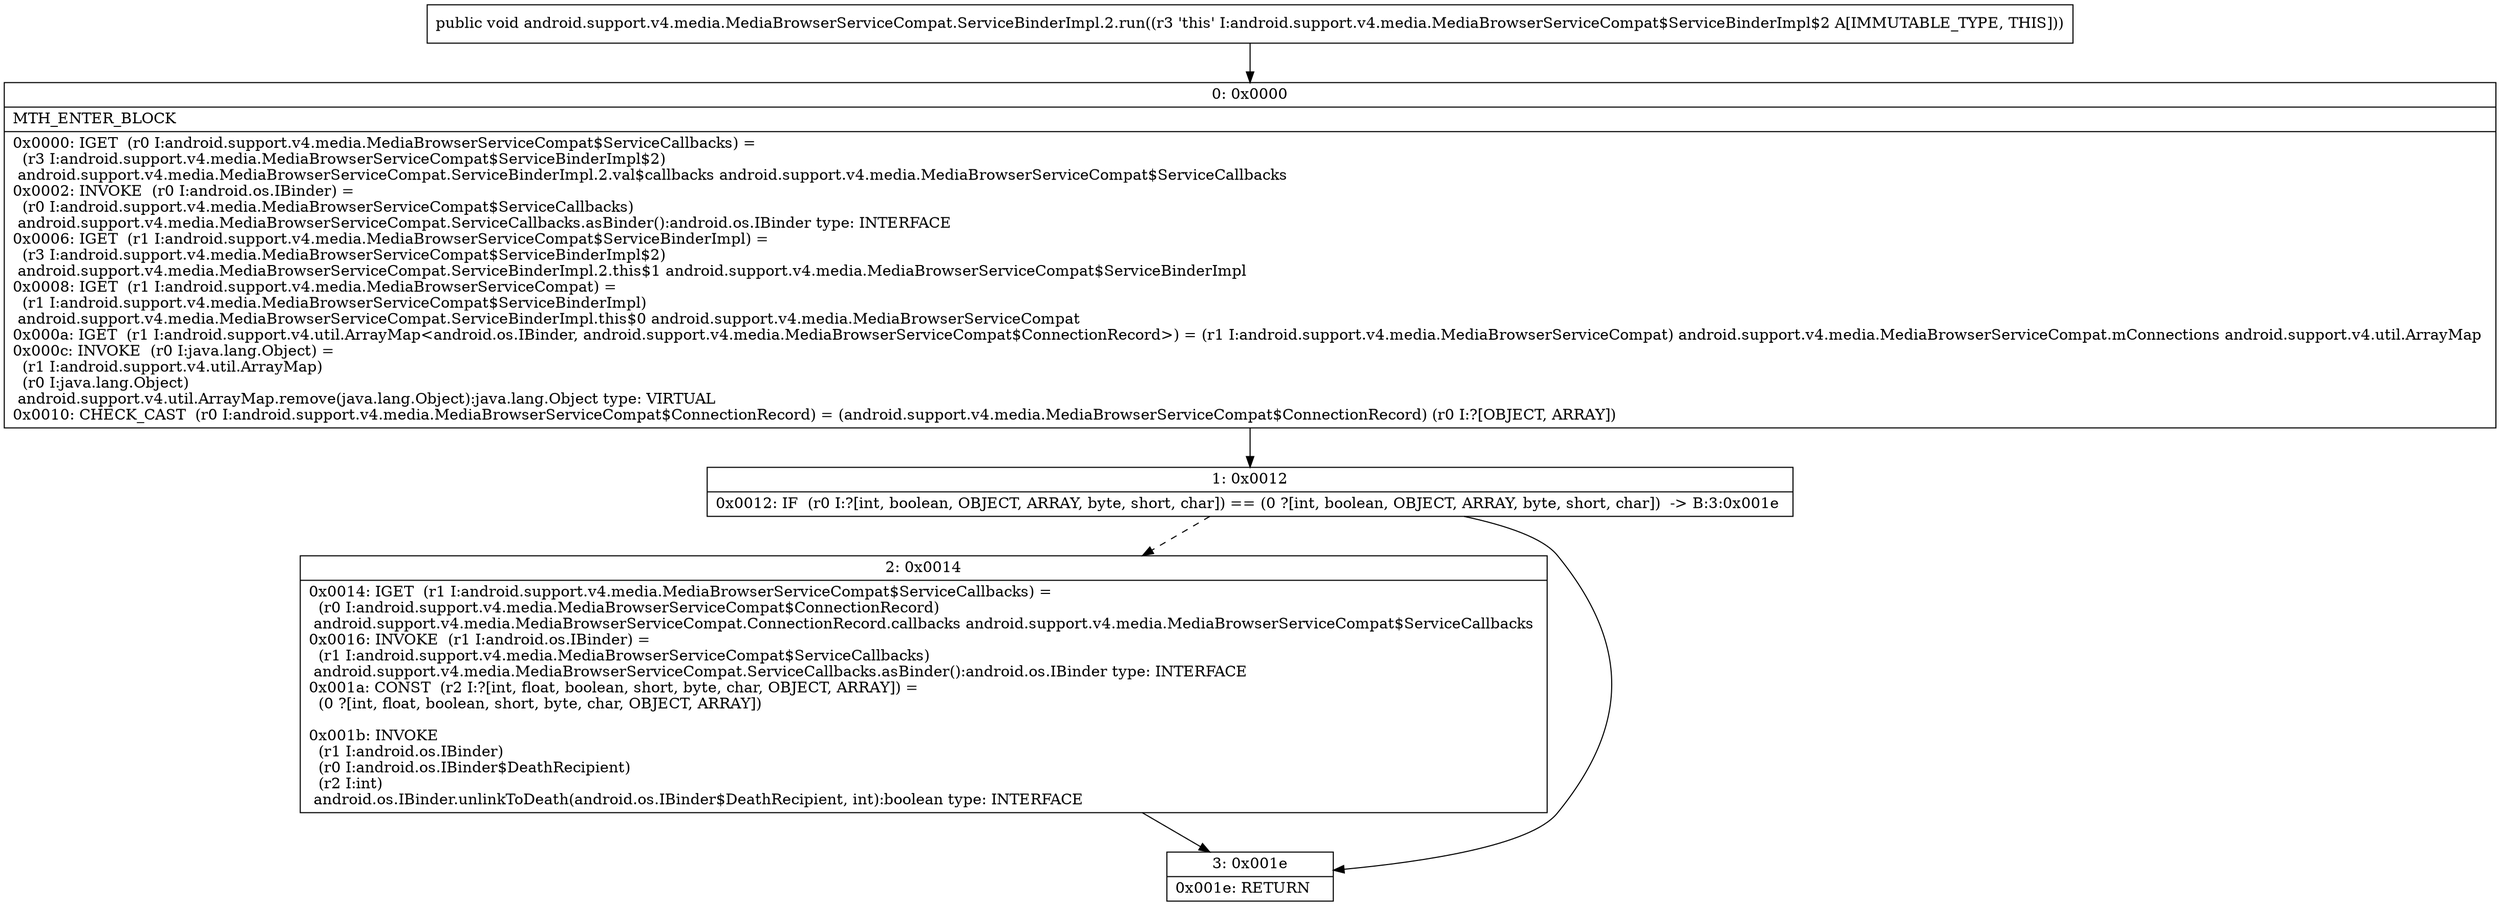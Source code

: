 digraph "CFG forandroid.support.v4.media.MediaBrowserServiceCompat.ServiceBinderImpl.2.run()V" {
Node_0 [shape=record,label="{0\:\ 0x0000|MTH_ENTER_BLOCK\l|0x0000: IGET  (r0 I:android.support.v4.media.MediaBrowserServiceCompat$ServiceCallbacks) = \l  (r3 I:android.support.v4.media.MediaBrowserServiceCompat$ServiceBinderImpl$2)\l android.support.v4.media.MediaBrowserServiceCompat.ServiceBinderImpl.2.val$callbacks android.support.v4.media.MediaBrowserServiceCompat$ServiceCallbacks \l0x0002: INVOKE  (r0 I:android.os.IBinder) = \l  (r0 I:android.support.v4.media.MediaBrowserServiceCompat$ServiceCallbacks)\l android.support.v4.media.MediaBrowserServiceCompat.ServiceCallbacks.asBinder():android.os.IBinder type: INTERFACE \l0x0006: IGET  (r1 I:android.support.v4.media.MediaBrowserServiceCompat$ServiceBinderImpl) = \l  (r3 I:android.support.v4.media.MediaBrowserServiceCompat$ServiceBinderImpl$2)\l android.support.v4.media.MediaBrowserServiceCompat.ServiceBinderImpl.2.this$1 android.support.v4.media.MediaBrowserServiceCompat$ServiceBinderImpl \l0x0008: IGET  (r1 I:android.support.v4.media.MediaBrowserServiceCompat) = \l  (r1 I:android.support.v4.media.MediaBrowserServiceCompat$ServiceBinderImpl)\l android.support.v4.media.MediaBrowserServiceCompat.ServiceBinderImpl.this$0 android.support.v4.media.MediaBrowserServiceCompat \l0x000a: IGET  (r1 I:android.support.v4.util.ArrayMap\<android.os.IBinder, android.support.v4.media.MediaBrowserServiceCompat$ConnectionRecord\>) = (r1 I:android.support.v4.media.MediaBrowserServiceCompat) android.support.v4.media.MediaBrowserServiceCompat.mConnections android.support.v4.util.ArrayMap \l0x000c: INVOKE  (r0 I:java.lang.Object) = \l  (r1 I:android.support.v4.util.ArrayMap)\l  (r0 I:java.lang.Object)\l android.support.v4.util.ArrayMap.remove(java.lang.Object):java.lang.Object type: VIRTUAL \l0x0010: CHECK_CAST  (r0 I:android.support.v4.media.MediaBrowserServiceCompat$ConnectionRecord) = (android.support.v4.media.MediaBrowserServiceCompat$ConnectionRecord) (r0 I:?[OBJECT, ARRAY]) \l}"];
Node_1 [shape=record,label="{1\:\ 0x0012|0x0012: IF  (r0 I:?[int, boolean, OBJECT, ARRAY, byte, short, char]) == (0 ?[int, boolean, OBJECT, ARRAY, byte, short, char])  \-\> B:3:0x001e \l}"];
Node_2 [shape=record,label="{2\:\ 0x0014|0x0014: IGET  (r1 I:android.support.v4.media.MediaBrowserServiceCompat$ServiceCallbacks) = \l  (r0 I:android.support.v4.media.MediaBrowserServiceCompat$ConnectionRecord)\l android.support.v4.media.MediaBrowserServiceCompat.ConnectionRecord.callbacks android.support.v4.media.MediaBrowserServiceCompat$ServiceCallbacks \l0x0016: INVOKE  (r1 I:android.os.IBinder) = \l  (r1 I:android.support.v4.media.MediaBrowserServiceCompat$ServiceCallbacks)\l android.support.v4.media.MediaBrowserServiceCompat.ServiceCallbacks.asBinder():android.os.IBinder type: INTERFACE \l0x001a: CONST  (r2 I:?[int, float, boolean, short, byte, char, OBJECT, ARRAY]) = \l  (0 ?[int, float, boolean, short, byte, char, OBJECT, ARRAY])\l \l0x001b: INVOKE  \l  (r1 I:android.os.IBinder)\l  (r0 I:android.os.IBinder$DeathRecipient)\l  (r2 I:int)\l android.os.IBinder.unlinkToDeath(android.os.IBinder$DeathRecipient, int):boolean type: INTERFACE \l}"];
Node_3 [shape=record,label="{3\:\ 0x001e|0x001e: RETURN   \l}"];
MethodNode[shape=record,label="{public void android.support.v4.media.MediaBrowserServiceCompat.ServiceBinderImpl.2.run((r3 'this' I:android.support.v4.media.MediaBrowserServiceCompat$ServiceBinderImpl$2 A[IMMUTABLE_TYPE, THIS])) }"];
MethodNode -> Node_0;
Node_0 -> Node_1;
Node_1 -> Node_2[style=dashed];
Node_1 -> Node_3;
Node_2 -> Node_3;
}

